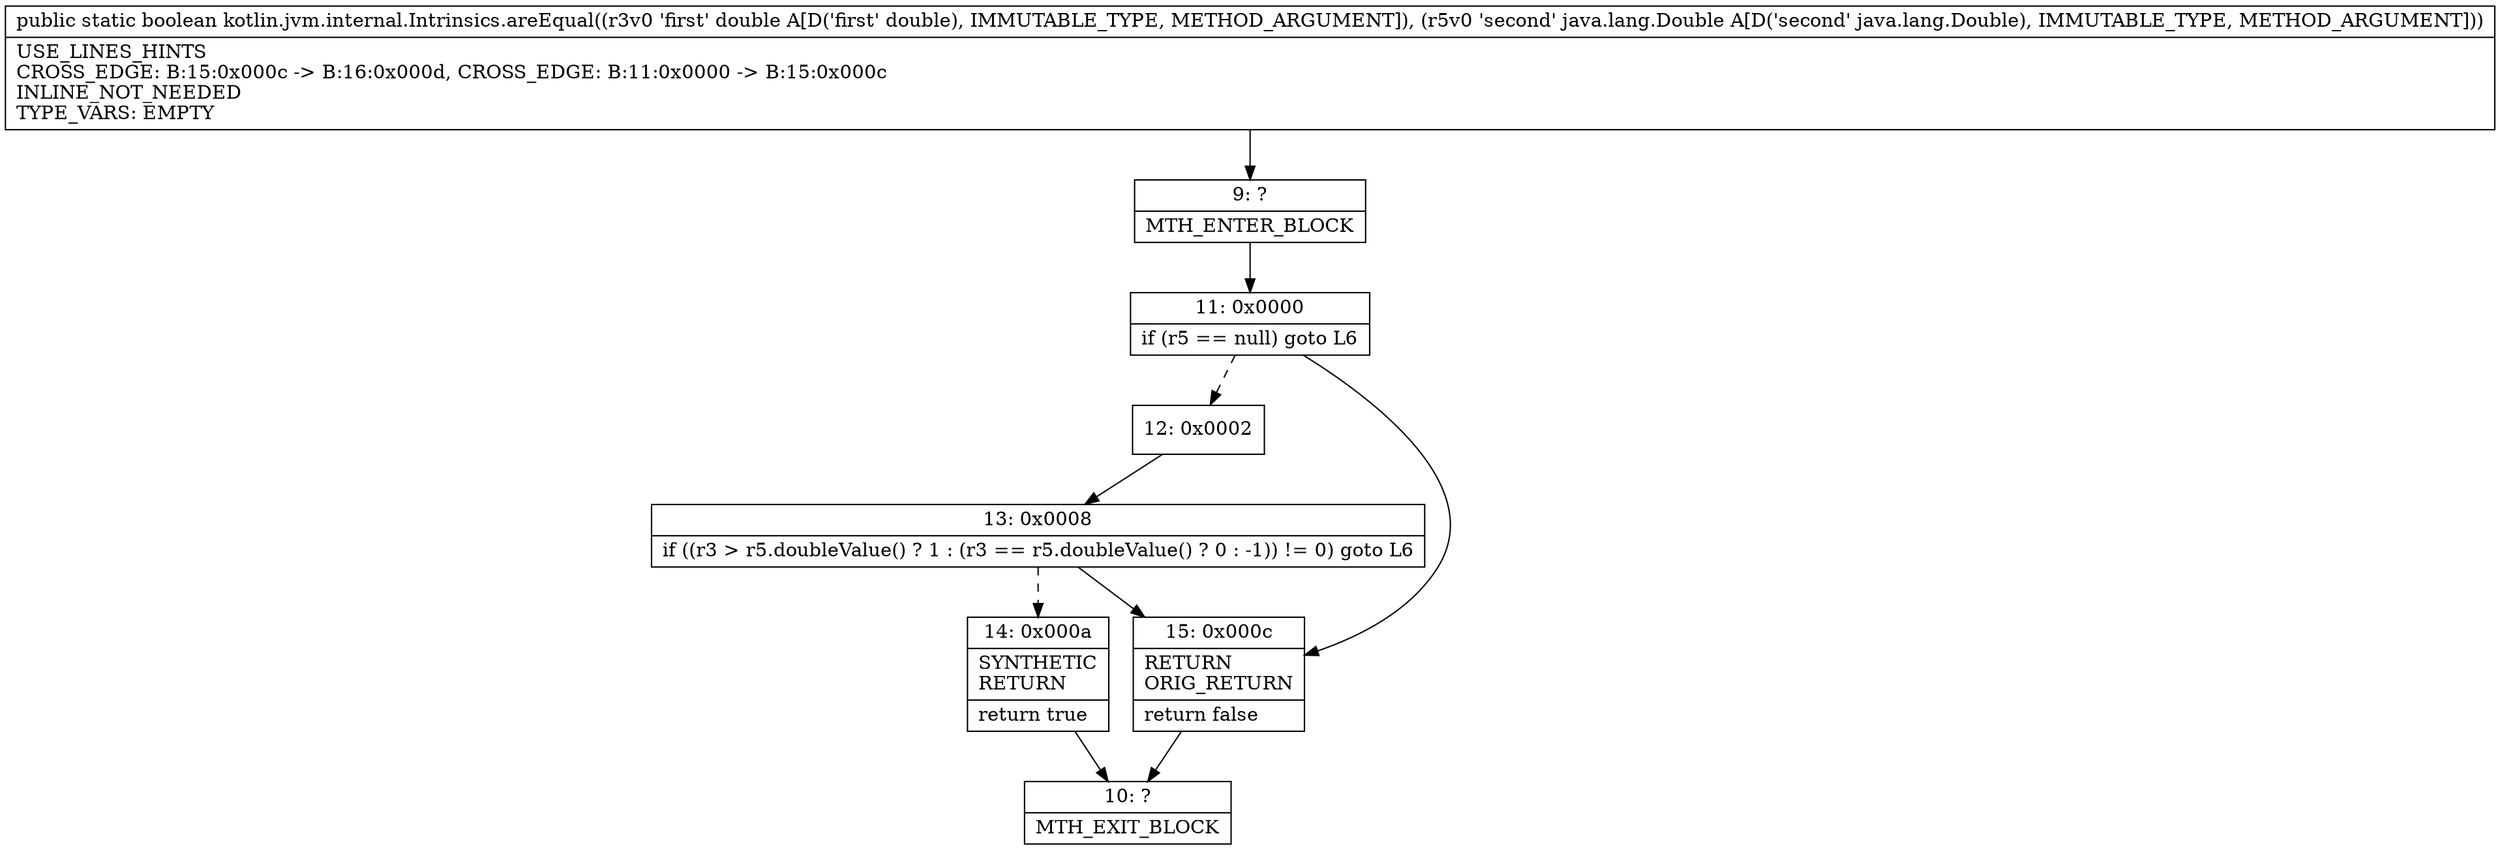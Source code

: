 digraph "CFG forkotlin.jvm.internal.Intrinsics.areEqual(DLjava\/lang\/Double;)Z" {
Node_9 [shape=record,label="{9\:\ ?|MTH_ENTER_BLOCK\l}"];
Node_11 [shape=record,label="{11\:\ 0x0000|if (r5 == null) goto L6\l}"];
Node_12 [shape=record,label="{12\:\ 0x0002}"];
Node_13 [shape=record,label="{13\:\ 0x0008|if ((r3 \> r5.doubleValue() ? 1 : (r3 == r5.doubleValue() ? 0 : \-1)) != 0) goto L6\l}"];
Node_14 [shape=record,label="{14\:\ 0x000a|SYNTHETIC\lRETURN\l|return true\l}"];
Node_10 [shape=record,label="{10\:\ ?|MTH_EXIT_BLOCK\l}"];
Node_15 [shape=record,label="{15\:\ 0x000c|RETURN\lORIG_RETURN\l|return false\l}"];
MethodNode[shape=record,label="{public static boolean kotlin.jvm.internal.Intrinsics.areEqual((r3v0 'first' double A[D('first' double), IMMUTABLE_TYPE, METHOD_ARGUMENT]), (r5v0 'second' java.lang.Double A[D('second' java.lang.Double), IMMUTABLE_TYPE, METHOD_ARGUMENT]))  | USE_LINES_HINTS\lCROSS_EDGE: B:15:0x000c \-\> B:16:0x000d, CROSS_EDGE: B:11:0x0000 \-\> B:15:0x000c\lINLINE_NOT_NEEDED\lTYPE_VARS: EMPTY\l}"];
MethodNode -> Node_9;Node_9 -> Node_11;
Node_11 -> Node_12[style=dashed];
Node_11 -> Node_15;
Node_12 -> Node_13;
Node_13 -> Node_14[style=dashed];
Node_13 -> Node_15;
Node_14 -> Node_10;
Node_15 -> Node_10;
}

